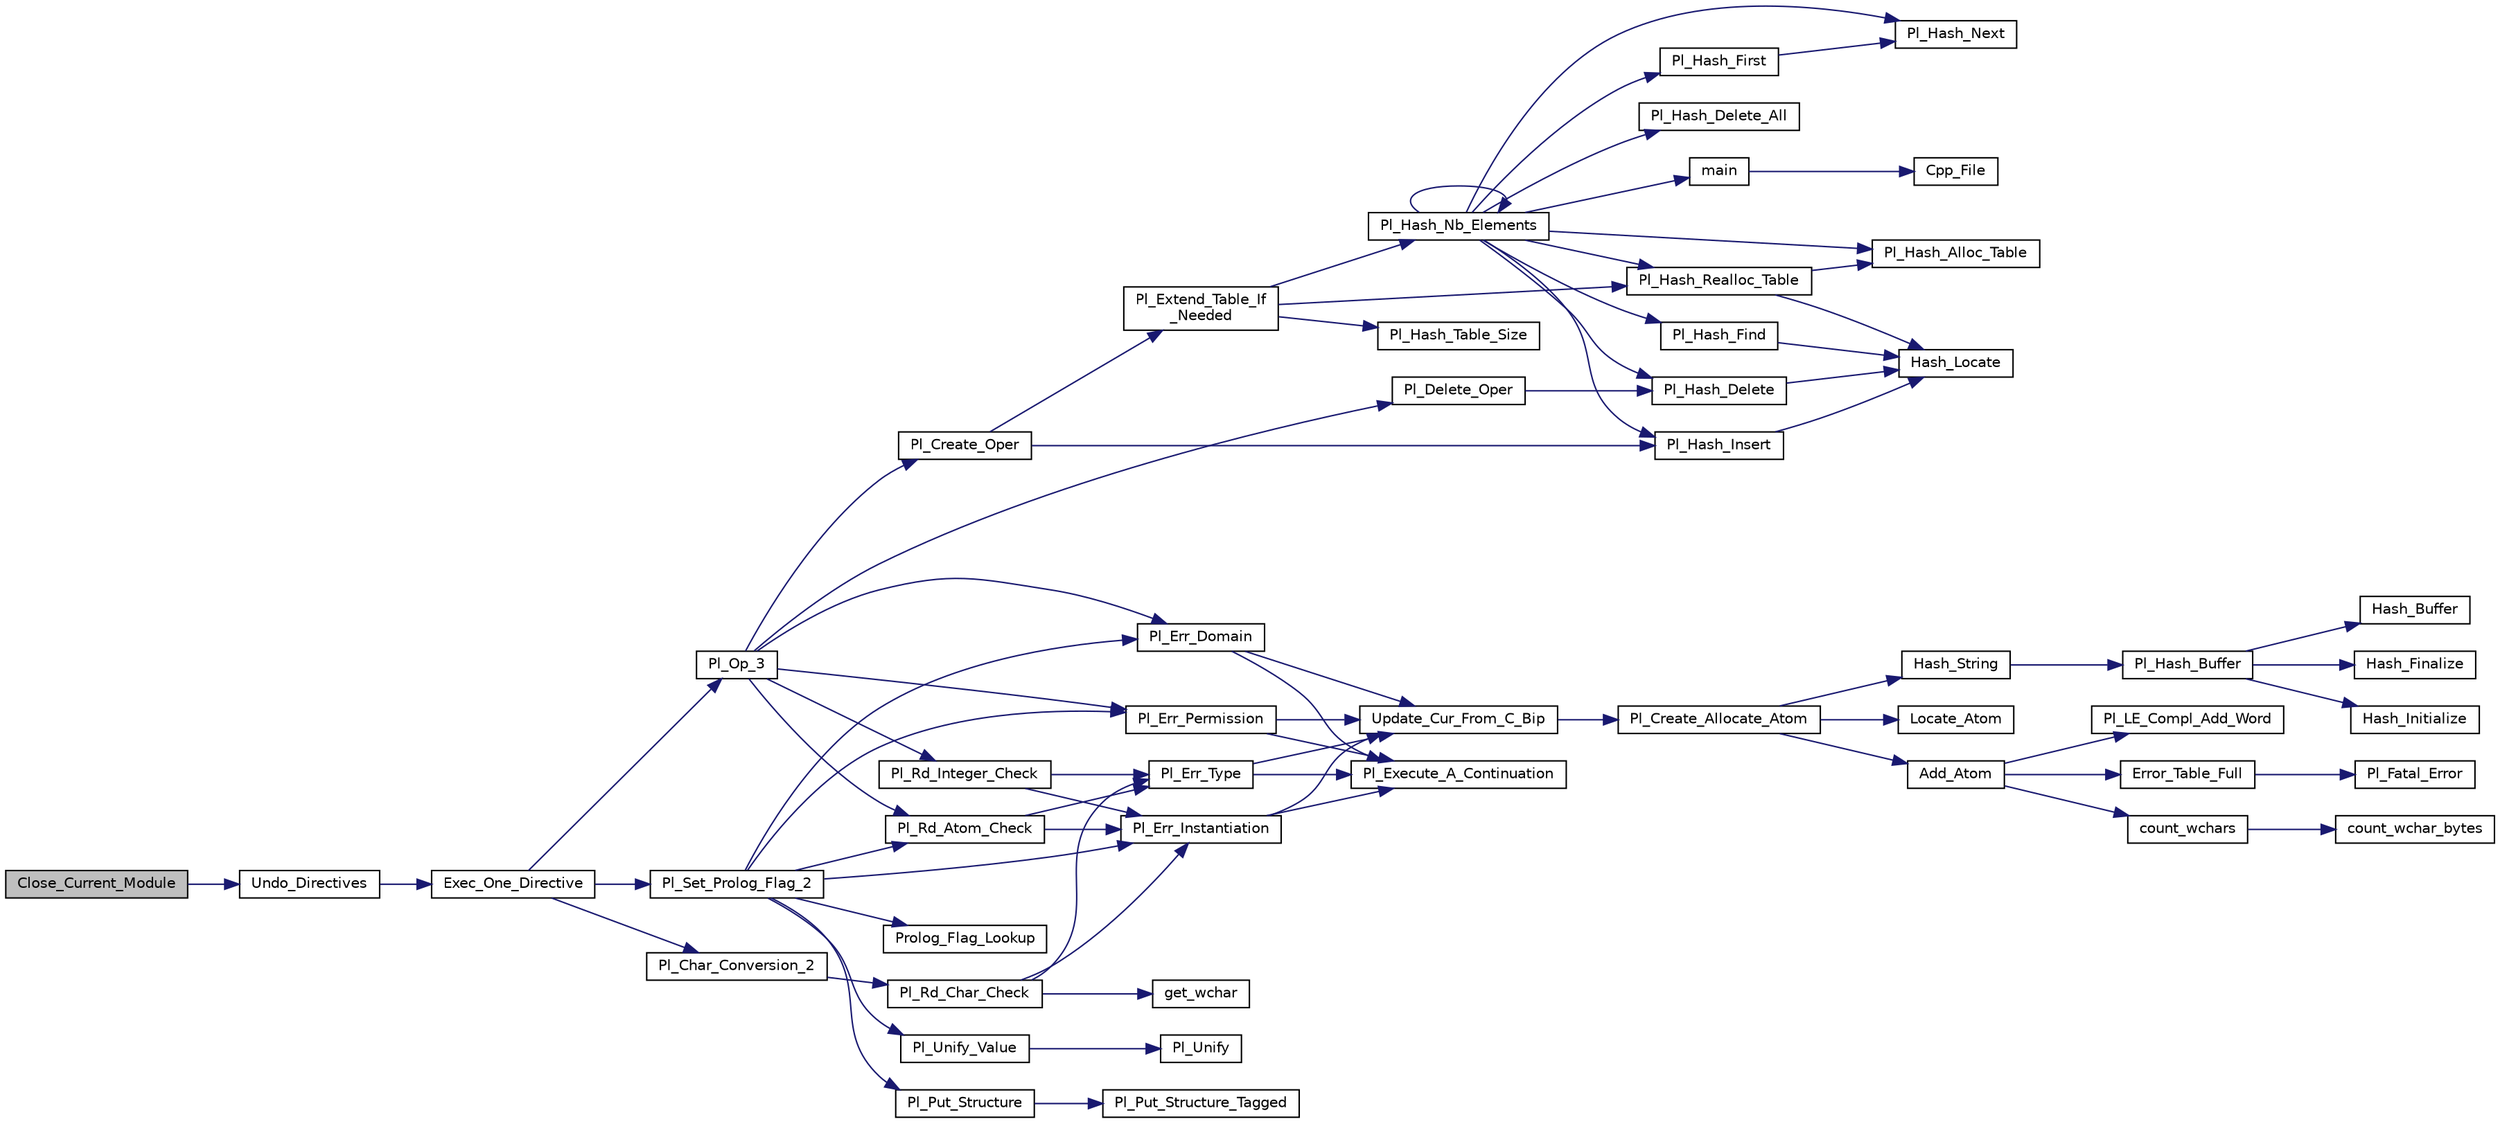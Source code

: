 digraph "Close_Current_Module"
{
  edge [fontname="Helvetica",fontsize="10",labelfontname="Helvetica",labelfontsize="10"];
  node [fontname="Helvetica",fontsize="10",shape=record];
  rankdir="LR";
  Node1 [label="Close_Current_Module",height=0.2,width=0.4,color="black", fillcolor="grey75", style="filled", fontcolor="black"];
  Node1 -> Node2 [color="midnightblue",fontsize="10",style="solid",fontname="Helvetica"];
  Node2 [label="Undo_Directives",height=0.2,width=0.4,color="black", fillcolor="white", style="filled",URL="$src__rdr__c_8c.html#aabba005f79d5cdf767564c28d583cabb"];
  Node2 -> Node3 [color="midnightblue",fontsize="10",style="solid",fontname="Helvetica"];
  Node3 [label="Exec_One_Directive",height=0.2,width=0.4,color="black", fillcolor="white", style="filled",URL="$src__rdr__c_8c.html#a7ef84e25cd84c5961d096b2ddda6df98"];
  Node3 -> Node4 [color="midnightblue",fontsize="10",style="solid",fontname="Helvetica"];
  Node4 [label="Pl_Op_3",height=0.2,width=0.4,color="black", fillcolor="white", style="filled",URL="$src__rdr__c_8c.html#ae6dc2db598921d7de3ef556682930cfd"];
  Node4 -> Node5 [color="midnightblue",fontsize="10",style="solid",fontname="Helvetica"];
  Node5 [label="Pl_Rd_Atom_Check",height=0.2,width=0.4,color="black", fillcolor="white", style="filled",URL="$c__supp_8c.html#a7659195fe3d298fb9e8b8cedf62e3ba8"];
  Node5 -> Node6 [color="midnightblue",fontsize="10",style="solid",fontname="Helvetica"];
  Node6 [label="Pl_Err_Instantiation",height=0.2,width=0.4,color="black", fillcolor="white", style="filled",URL="$error__supp_8c.html#a17057fc5577da70316e8f62fca4743f7"];
  Node6 -> Node7 [color="midnightblue",fontsize="10",style="solid",fontname="Helvetica"];
  Node7 [label="Update_Cur_From_C_Bip",height=0.2,width=0.4,color="black", fillcolor="white", style="filled",URL="$error__supp_8c.html#aef1341aeb3ceb943d8e9d7d6f77b0582"];
  Node7 -> Node8 [color="midnightblue",fontsize="10",style="solid",fontname="Helvetica"];
  Node8 [label="Pl_Create_Allocate_Atom",height=0.2,width=0.4,color="black", fillcolor="white", style="filled",URL="$atom_8c.html#a76a3983dda97458000ed903b9bc94f6c"];
  Node8 -> Node9 [color="midnightblue",fontsize="10",style="solid",fontname="Helvetica"];
  Node9 [label="Hash_String",height=0.2,width=0.4,color="black", fillcolor="white", style="filled",URL="$atom_8c.html#a9ed09c0173fe0a0e6d0f90ec363687fe"];
  Node9 -> Node10 [color="midnightblue",fontsize="10",style="solid",fontname="Helvetica"];
  Node10 [label="Pl_Hash_Buffer",height=0.2,width=0.4,color="black", fillcolor="white", style="filled",URL="$hash__fct_8c.html#a59393adcfbeeda198a890af25f29cf7c"];
  Node10 -> Node11 [color="midnightblue",fontsize="10",style="solid",fontname="Helvetica"];
  Node11 [label="Hash_Initialize",height=0.2,width=0.4,color="black", fillcolor="white", style="filled",URL="$hash__fct_8c.html#abe414d7525a1bb4fcb8e4fd757498cb9"];
  Node10 -> Node12 [color="midnightblue",fontsize="10",style="solid",fontname="Helvetica"];
  Node12 [label="Hash_Buffer",height=0.2,width=0.4,color="black", fillcolor="white", style="filled",URL="$hash__fct_8c.html#a8b1af6cc6089ce3e2e3dc0a8a0d55e90"];
  Node10 -> Node13 [color="midnightblue",fontsize="10",style="solid",fontname="Helvetica"];
  Node13 [label="Hash_Finalize",height=0.2,width=0.4,color="black", fillcolor="white", style="filled",URL="$hash__fct_8c.html#aa33bb265b03bb03aa455241e374409f7"];
  Node8 -> Node14 [color="midnightblue",fontsize="10",style="solid",fontname="Helvetica"];
  Node14 [label="Locate_Atom",height=0.2,width=0.4,color="black", fillcolor="white", style="filled",URL="$atom_8c.html#ad4222685eae3cdb0315df48a8a7e89fc"];
  Node8 -> Node15 [color="midnightblue",fontsize="10",style="solid",fontname="Helvetica"];
  Node15 [label="Add_Atom",height=0.2,width=0.4,color="black", fillcolor="white", style="filled",URL="$atom_8c.html#abe628ad301508c0ed926cfb4bc791818"];
  Node15 -> Node16 [color="midnightblue",fontsize="10",style="solid",fontname="Helvetica"];
  Node16 [label="Error_Table_Full",height=0.2,width=0.4,color="black", fillcolor="white", style="filled",URL="$atom_8c.html#a37c733b7022eab8b9b95f0182591ee15"];
  Node16 -> Node17 [color="midnightblue",fontsize="10",style="solid",fontname="Helvetica"];
  Node17 [label="Pl_Fatal_Error",height=0.2,width=0.4,color="black", fillcolor="white", style="filled",URL="$misc_8c.html#a190fea7904d7245d4fdc5e9404a07907"];
  Node15 -> Node18 [color="midnightblue",fontsize="10",style="solid",fontname="Helvetica"];
  Node18 [label="count_wchars",height=0.2,width=0.4,color="black", fillcolor="white", style="filled",URL="$pl__wchar_8c.html#a55a0d7269a65645bbd4c978385b0c7a3"];
  Node18 -> Node19 [color="midnightblue",fontsize="10",style="solid",fontname="Helvetica"];
  Node19 [label="count_wchar_bytes",height=0.2,width=0.4,color="black", fillcolor="white", style="filled",URL="$pl__wchar_8c.html#afa9feb443cef2f8da40dd45a8c0e273d"];
  Node15 -> Node20 [color="midnightblue",fontsize="10",style="solid",fontname="Helvetica"];
  Node20 [label="Pl_LE_Compl_Add_Word",height=0.2,width=0.4,color="black", fillcolor="white", style="filled",URL="$linedit_8c.html#ab2a8db946ffd8187b5216ff4ac8cbe7c"];
  Node6 -> Node21 [color="midnightblue",fontsize="10",style="solid",fontname="Helvetica"];
  Node21 [label="Pl_Execute_A_Continuation",height=0.2,width=0.4,color="black", fillcolor="white", style="filled",URL="$engine_8c.html#ae0fcb6df66410fd57c52a0ba16527642"];
  Node5 -> Node22 [color="midnightblue",fontsize="10",style="solid",fontname="Helvetica"];
  Node22 [label="Pl_Err_Type",height=0.2,width=0.4,color="black", fillcolor="white", style="filled",URL="$error__supp_8c.html#a88375a38b23326055e59e455c25f982e"];
  Node22 -> Node7 [color="midnightblue",fontsize="10",style="solid",fontname="Helvetica"];
  Node22 -> Node21 [color="midnightblue",fontsize="10",style="solid",fontname="Helvetica"];
  Node4 -> Node23 [color="midnightblue",fontsize="10",style="solid",fontname="Helvetica"];
  Node23 [label="Pl_Rd_Integer_Check",height=0.2,width=0.4,color="black", fillcolor="white", style="filled",URL="$c__supp_8c.html#a4d49bcb32b72985e0cb21cde4978c313"];
  Node23 -> Node6 [color="midnightblue",fontsize="10",style="solid",fontname="Helvetica"];
  Node23 -> Node22 [color="midnightblue",fontsize="10",style="solid",fontname="Helvetica"];
  Node4 -> Node24 [color="midnightblue",fontsize="10",style="solid",fontname="Helvetica"];
  Node24 [label="Pl_Err_Domain",height=0.2,width=0.4,color="black", fillcolor="white", style="filled",URL="$error__supp_8c.html#a3e55bc25f2716a2492cdd6c8baddec88"];
  Node24 -> Node7 [color="midnightblue",fontsize="10",style="solid",fontname="Helvetica"];
  Node24 -> Node21 [color="midnightblue",fontsize="10",style="solid",fontname="Helvetica"];
  Node4 -> Node25 [color="midnightblue",fontsize="10",style="solid",fontname="Helvetica"];
  Node25 [label="Pl_Err_Permission",height=0.2,width=0.4,color="black", fillcolor="white", style="filled",URL="$error__supp_8c.html#aaabb1cf3d95cae6233891669b077ab2c"];
  Node25 -> Node7 [color="midnightblue",fontsize="10",style="solid",fontname="Helvetica"];
  Node25 -> Node21 [color="midnightblue",fontsize="10",style="solid",fontname="Helvetica"];
  Node4 -> Node26 [color="midnightblue",fontsize="10",style="solid",fontname="Helvetica"];
  Node26 [label="Pl_Create_Oper",height=0.2,width=0.4,color="black", fillcolor="white", style="filled",URL="$oper_8c.html#aaea6f69a5ed64f5abc47f0abdfe0ee10"];
  Node26 -> Node27 [color="midnightblue",fontsize="10",style="solid",fontname="Helvetica"];
  Node27 [label="Pl_Extend_Table_If\l_Needed",height=0.2,width=0.4,color="black", fillcolor="white", style="filled",URL="$misc_8c.html#a623a56eb127eb18ff99bc4737ebc100b"];
  Node27 -> Node28 [color="midnightblue",fontsize="10",style="solid",fontname="Helvetica"];
  Node28 [label="Pl_Hash_Table_Size",height=0.2,width=0.4,color="black", fillcolor="white", style="filled",URL="$hash_8c.html#a45b42ea1dd409db6c47fcffdfd91f7dd"];
  Node27 -> Node29 [color="midnightblue",fontsize="10",style="solid",fontname="Helvetica"];
  Node29 [label="Pl_Hash_Nb_Elements",height=0.2,width=0.4,color="black", fillcolor="white", style="filled",URL="$hash_8c.html#a8c963a8a2962687a4f80a908981d3b9a"];
  Node29 -> Node30 [color="midnightblue",fontsize="10",style="solid",fontname="Helvetica"];
  Node30 [label="main",height=0.2,width=0.4,color="black", fillcolor="white", style="filled",URL="$cpp__headers_8c.html#a0ddf1224851353fc92bfbff6f499fa97"];
  Node30 -> Node31 [color="midnightblue",fontsize="10",style="solid",fontname="Helvetica"];
  Node31 [label="Cpp_File",height=0.2,width=0.4,color="black", fillcolor="white", style="filled",URL="$cpp__headers_8c.html#af90754321baabe30d5f9a37c509ba2c7"];
  Node29 -> Node32 [color="midnightblue",fontsize="10",style="solid",fontname="Helvetica"];
  Node32 [label="Pl_Hash_Alloc_Table",height=0.2,width=0.4,color="black", fillcolor="white", style="filled",URL="$hash_8c.html#aa2aa8948c25312cf1e00f3481ee782ee"];
  Node29 -> Node33 [color="midnightblue",fontsize="10",style="solid",fontname="Helvetica"];
  Node33 [label="Pl_Hash_Insert",height=0.2,width=0.4,color="black", fillcolor="white", style="filled",URL="$hash_8c.html#a4bd4cb026be9bb68e99fb14a6af20962"];
  Node33 -> Node34 [color="midnightblue",fontsize="10",style="solid",fontname="Helvetica"];
  Node34 [label="Hash_Locate",height=0.2,width=0.4,color="black", fillcolor="white", style="filled",URL="$hash_8c.html#a12948099c13cb849ed3575849492ac33"];
  Node29 -> Node35 [color="midnightblue",fontsize="10",style="solid",fontname="Helvetica"];
  Node35 [label="Pl_Hash_Find",height=0.2,width=0.4,color="black", fillcolor="white", style="filled",URL="$hash_8c.html#aec674b585bde3301a8a850dd742cc243"];
  Node35 -> Node34 [color="midnightblue",fontsize="10",style="solid",fontname="Helvetica"];
  Node29 -> Node36 [color="midnightblue",fontsize="10",style="solid",fontname="Helvetica"];
  Node36 [label="Pl_Hash_Delete",height=0.2,width=0.4,color="black", fillcolor="white", style="filled",URL="$hash_8c.html#aba073a491f0937450a3681a01f6d07a7"];
  Node36 -> Node34 [color="midnightblue",fontsize="10",style="solid",fontname="Helvetica"];
  Node29 -> Node37 [color="midnightblue",fontsize="10",style="solid",fontname="Helvetica"];
  Node37 [label="Pl_Hash_Delete_All",height=0.2,width=0.4,color="black", fillcolor="white", style="filled",URL="$hash_8c.html#adfc76689371b526e677e1209382df2c9"];
  Node29 -> Node38 [color="midnightblue",fontsize="10",style="solid",fontname="Helvetica"];
  Node38 [label="Pl_Hash_First",height=0.2,width=0.4,color="black", fillcolor="white", style="filled",URL="$hash_8c.html#a46cf8c018eb50003019707368304f1af"];
  Node38 -> Node39 [color="midnightblue",fontsize="10",style="solid",fontname="Helvetica"];
  Node39 [label="Pl_Hash_Next",height=0.2,width=0.4,color="black", fillcolor="white", style="filled",URL="$hash_8c.html#adeeceb6b4217091511912cadfb332a06"];
  Node29 -> Node39 [color="midnightblue",fontsize="10",style="solid",fontname="Helvetica"];
  Node29 -> Node29 [color="midnightblue",fontsize="10",style="solid",fontname="Helvetica"];
  Node29 -> Node40 [color="midnightblue",fontsize="10",style="solid",fontname="Helvetica"];
  Node40 [label="Pl_Hash_Realloc_Table",height=0.2,width=0.4,color="black", fillcolor="white", style="filled",URL="$hash_8c.html#a086befd3e5d6b35e1b44bfec753f78c9"];
  Node40 -> Node32 [color="midnightblue",fontsize="10",style="solid",fontname="Helvetica"];
  Node40 -> Node34 [color="midnightblue",fontsize="10",style="solid",fontname="Helvetica"];
  Node27 -> Node40 [color="midnightblue",fontsize="10",style="solid",fontname="Helvetica"];
  Node26 -> Node33 [color="midnightblue",fontsize="10",style="solid",fontname="Helvetica"];
  Node4 -> Node41 [color="midnightblue",fontsize="10",style="solid",fontname="Helvetica"];
  Node41 [label="Pl_Delete_Oper",height=0.2,width=0.4,color="black", fillcolor="white", style="filled",URL="$oper_8c.html#a37a1b0e4c33bb8b42f00ba0cf4f89b14"];
  Node41 -> Node36 [color="midnightblue",fontsize="10",style="solid",fontname="Helvetica"];
  Node3 -> Node42 [color="midnightblue",fontsize="10",style="solid",fontname="Helvetica"];
  Node42 [label="Pl_Set_Prolog_Flag_2",height=0.2,width=0.4,color="black", fillcolor="white", style="filled",URL="$src__rdr__c_8c.html#a9ab9bfa4cfffc3352e99b72fba4955b6"];
  Node42 -> Node5 [color="midnightblue",fontsize="10",style="solid",fontname="Helvetica"];
  Node42 -> Node43 [color="midnightblue",fontsize="10",style="solid",fontname="Helvetica"];
  Node43 [label="Prolog_Flag_Lookup",height=0.2,width=0.4,color="black", fillcolor="white", style="filled",URL="$flag__supp_8c.html#a477861875bd10b311b211a5e76ad2f72"];
  Node42 -> Node24 [color="midnightblue",fontsize="10",style="solid",fontname="Helvetica"];
  Node42 -> Node6 [color="midnightblue",fontsize="10",style="solid",fontname="Helvetica"];
  Node42 -> Node44 [color="midnightblue",fontsize="10",style="solid",fontname="Helvetica"];
  Node44 [label="Pl_Put_Structure",height=0.2,width=0.4,color="black", fillcolor="white", style="filled",URL="$wam__inst_8c.html#aa32a139dbb5d14b79b3655b5ad06502e"];
  Node44 -> Node45 [color="midnightblue",fontsize="10",style="solid",fontname="Helvetica"];
  Node45 [label="Pl_Put_Structure_Tagged",height=0.2,width=0.4,color="black", fillcolor="white", style="filled",URL="$wam__inst_8c.html#a0979a8e2cad3f397d84bfea3ee5dfb0c"];
  Node42 -> Node46 [color="midnightblue",fontsize="10",style="solid",fontname="Helvetica"];
  Node46 [label="Pl_Unify_Value",height=0.2,width=0.4,color="black", fillcolor="white", style="filled",URL="$wam__inst_8c.html#acd2fdce00a3e2d6fa978b8a195c95746"];
  Node46 -> Node47 [color="midnightblue",fontsize="10",style="solid",fontname="Helvetica"];
  Node47 [label="Pl_Unify",height=0.2,width=0.4,color="black", fillcolor="white", style="filled",URL="$wam__inst_8h.html#a098bda85a540e8ca5969063ccfd4ea20"];
  Node42 -> Node25 [color="midnightblue",fontsize="10",style="solid",fontname="Helvetica"];
  Node3 -> Node48 [color="midnightblue",fontsize="10",style="solid",fontname="Helvetica"];
  Node48 [label="Pl_Char_Conversion_2",height=0.2,width=0.4,color="black", fillcolor="white", style="filled",URL="$src__rdr__c_8c.html#a7b77b129765c92779207cb05498ae01d"];
  Node48 -> Node49 [color="midnightblue",fontsize="10",style="solid",fontname="Helvetica"];
  Node49 [label="Pl_Rd_Char_Check",height=0.2,width=0.4,color="black", fillcolor="white", style="filled",URL="$c__supp_8c.html#a8955c352fe9c63b47eb55a26f947a0e6"];
  Node49 -> Node6 [color="midnightblue",fontsize="10",style="solid",fontname="Helvetica"];
  Node49 -> Node22 [color="midnightblue",fontsize="10",style="solid",fontname="Helvetica"];
  Node49 -> Node50 [color="midnightblue",fontsize="10",style="solid",fontname="Helvetica"];
  Node50 [label="get_wchar",height=0.2,width=0.4,color="black", fillcolor="white", style="filled",URL="$pl__wchar_8c.html#aae8b097c7c2a9e49a67ea8a905051904"];
}
